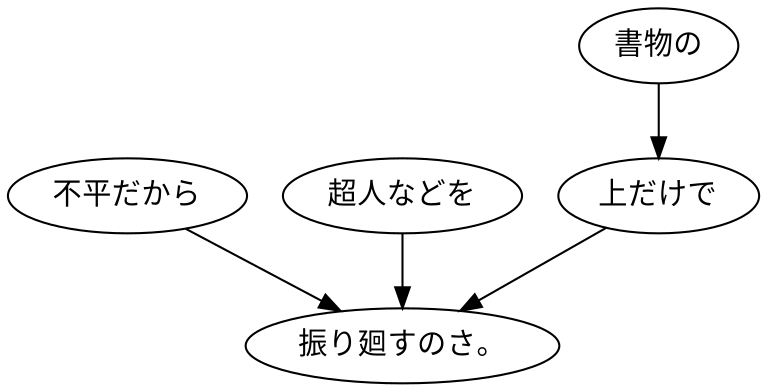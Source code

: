 digraph graph8849 {
	node0 [label="不平だから"];
	node1 [label="超人などを"];
	node2 [label="書物の"];
	node3 [label="上だけで"];
	node4 [label="振り廻すのさ。"];
	node0 -> node4;
	node1 -> node4;
	node2 -> node3;
	node3 -> node4;
}
